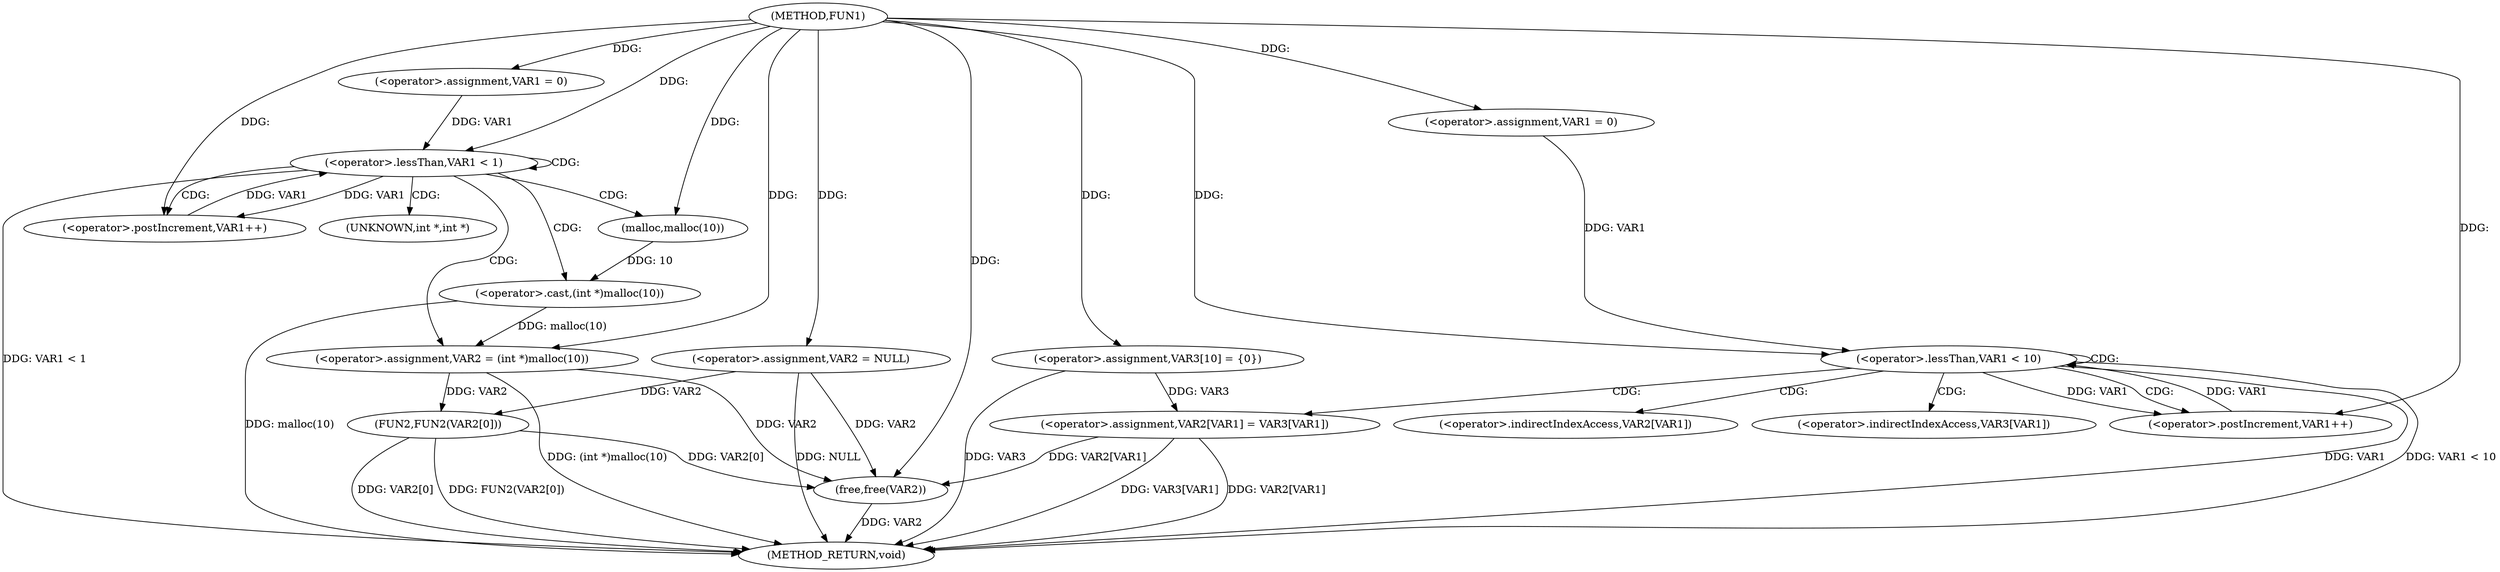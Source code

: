 digraph FUN1 {  
"1000100" [label = "(METHOD,FUN1)" ]
"1000151" [label = "(METHOD_RETURN,void)" ]
"1000104" [label = "(<operator>.assignment,VAR2 = NULL)" ]
"1000108" [label = "(<operator>.assignment,VAR1 = 0)" ]
"1000111" [label = "(<operator>.lessThan,VAR1 < 1)" ]
"1000114" [label = "(<operator>.postIncrement,VAR1++)" ]
"1000117" [label = "(<operator>.assignment,VAR2 = (int *)malloc(10))" ]
"1000119" [label = "(<operator>.cast,(int *)malloc(10))" ]
"1000121" [label = "(malloc,malloc(10))" ]
"1000125" [label = "(<operator>.assignment,VAR3[10] = {0})" ]
"1000129" [label = "(<operator>.assignment,VAR1 = 0)" ]
"1000132" [label = "(<operator>.lessThan,VAR1 < 10)" ]
"1000135" [label = "(<operator>.postIncrement,VAR1++)" ]
"1000138" [label = "(<operator>.assignment,VAR2[VAR1] = VAR3[VAR1])" ]
"1000145" [label = "(FUN2,FUN2(VAR2[0]))" ]
"1000149" [label = "(free,free(VAR2))" ]
"1000120" [label = "(UNKNOWN,int *,int *)" ]
"1000139" [label = "(<operator>.indirectIndexAccess,VAR2[VAR1])" ]
"1000142" [label = "(<operator>.indirectIndexAccess,VAR3[VAR1])" ]
  "1000125" -> "1000151"  [ label = "DDG: VAR3"] 
  "1000138" -> "1000151"  [ label = "DDG: VAR3[VAR1]"] 
  "1000119" -> "1000151"  [ label = "DDG: malloc(10)"] 
  "1000132" -> "1000151"  [ label = "DDG: VAR1"] 
  "1000145" -> "1000151"  [ label = "DDG: FUN2(VAR2[0])"] 
  "1000149" -> "1000151"  [ label = "DDG: VAR2"] 
  "1000117" -> "1000151"  [ label = "DDG: (int *)malloc(10)"] 
  "1000145" -> "1000151"  [ label = "DDG: VAR2[0]"] 
  "1000111" -> "1000151"  [ label = "DDG: VAR1 < 1"] 
  "1000104" -> "1000151"  [ label = "DDG: NULL"] 
  "1000132" -> "1000151"  [ label = "DDG: VAR1 < 10"] 
  "1000138" -> "1000151"  [ label = "DDG: VAR2[VAR1]"] 
  "1000100" -> "1000104"  [ label = "DDG: "] 
  "1000100" -> "1000108"  [ label = "DDG: "] 
  "1000114" -> "1000111"  [ label = "DDG: VAR1"] 
  "1000108" -> "1000111"  [ label = "DDG: VAR1"] 
  "1000100" -> "1000111"  [ label = "DDG: "] 
  "1000111" -> "1000114"  [ label = "DDG: VAR1"] 
  "1000100" -> "1000114"  [ label = "DDG: "] 
  "1000119" -> "1000117"  [ label = "DDG: malloc(10)"] 
  "1000100" -> "1000117"  [ label = "DDG: "] 
  "1000121" -> "1000119"  [ label = "DDG: 10"] 
  "1000100" -> "1000121"  [ label = "DDG: "] 
  "1000100" -> "1000125"  [ label = "DDG: "] 
  "1000100" -> "1000129"  [ label = "DDG: "] 
  "1000129" -> "1000132"  [ label = "DDG: VAR1"] 
  "1000135" -> "1000132"  [ label = "DDG: VAR1"] 
  "1000100" -> "1000132"  [ label = "DDG: "] 
  "1000132" -> "1000135"  [ label = "DDG: VAR1"] 
  "1000100" -> "1000135"  [ label = "DDG: "] 
  "1000125" -> "1000138"  [ label = "DDG: VAR3"] 
  "1000104" -> "1000145"  [ label = "DDG: VAR2"] 
  "1000117" -> "1000145"  [ label = "DDG: VAR2"] 
  "1000104" -> "1000149"  [ label = "DDG: VAR2"] 
  "1000138" -> "1000149"  [ label = "DDG: VAR2[VAR1]"] 
  "1000117" -> "1000149"  [ label = "DDG: VAR2"] 
  "1000145" -> "1000149"  [ label = "DDG: VAR2[0]"] 
  "1000100" -> "1000149"  [ label = "DDG: "] 
  "1000111" -> "1000121"  [ label = "CDG: "] 
  "1000111" -> "1000119"  [ label = "CDG: "] 
  "1000111" -> "1000114"  [ label = "CDG: "] 
  "1000111" -> "1000120"  [ label = "CDG: "] 
  "1000111" -> "1000117"  [ label = "CDG: "] 
  "1000111" -> "1000111"  [ label = "CDG: "] 
  "1000132" -> "1000132"  [ label = "CDG: "] 
  "1000132" -> "1000142"  [ label = "CDG: "] 
  "1000132" -> "1000139"  [ label = "CDG: "] 
  "1000132" -> "1000135"  [ label = "CDG: "] 
  "1000132" -> "1000138"  [ label = "CDG: "] 
}
